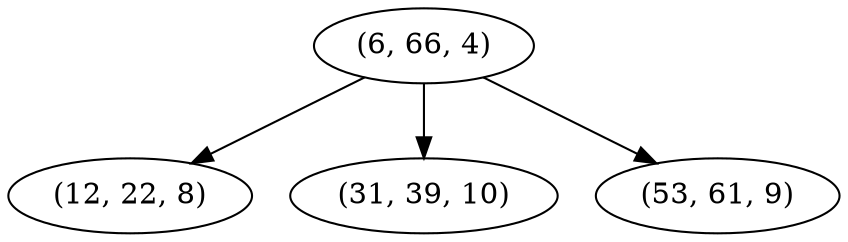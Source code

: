digraph tree {
    "(6, 66, 4)";
    "(12, 22, 8)";
    "(31, 39, 10)";
    "(53, 61, 9)";
    "(6, 66, 4)" -> "(12, 22, 8)";
    "(6, 66, 4)" -> "(31, 39, 10)";
    "(6, 66, 4)" -> "(53, 61, 9)";
}
